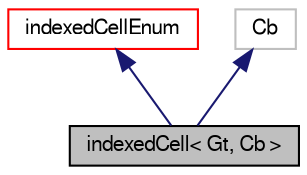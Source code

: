 digraph "indexedCell&lt; Gt, Cb &gt;"
{
  bgcolor="transparent";
  edge [fontname="FreeSans",fontsize="10",labelfontname="FreeSans",labelfontsize="10"];
  node [fontname="FreeSans",fontsize="10",shape=record];
  Node3 [label="indexedCell\< Gt, Cb \>",height=0.2,width=0.4,color="black", fillcolor="grey75", style="filled", fontcolor="black"];
  Node4 -> Node3 [dir="back",color="midnightblue",fontsize="10",style="solid",fontname="FreeSans"];
  Node4 [label="indexedCellEnum",height=0.2,width=0.4,color="red",URL="$a31470.html"];
  Node10 -> Node3 [dir="back",color="midnightblue",fontsize="10",style="solid",fontname="FreeSans"];
  Node10 [label="Cb",height=0.2,width=0.4,color="grey75"];
}

